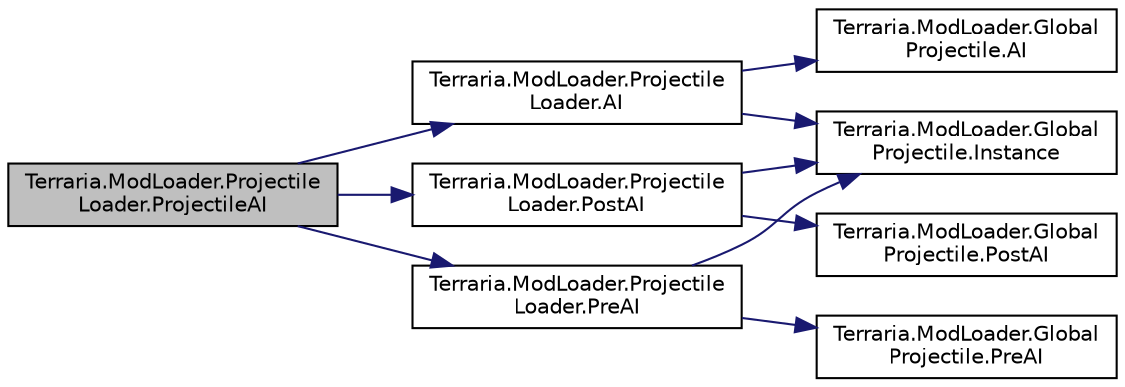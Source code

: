 digraph "Terraria.ModLoader.ProjectileLoader.ProjectileAI"
{
 // LATEX_PDF_SIZE
  edge [fontname="Helvetica",fontsize="10",labelfontname="Helvetica",labelfontsize="10"];
  node [fontname="Helvetica",fontsize="10",shape=record];
  rankdir="LR";
  Node1 [label="Terraria.ModLoader.Projectile\lLoader.ProjectileAI",height=0.2,width=0.4,color="black", fillcolor="grey75", style="filled", fontcolor="black",tooltip=" "];
  Node1 -> Node2 [color="midnightblue",fontsize="10",style="solid",fontname="Helvetica"];
  Node2 [label="Terraria.ModLoader.Projectile\lLoader.AI",height=0.2,width=0.4,color="black", fillcolor="white", style="filled",URL="$class_terraria_1_1_mod_loader_1_1_projectile_loader.html#ad4e858014355aa9a94eed9ae33dd85d0",tooltip=" "];
  Node2 -> Node3 [color="midnightblue",fontsize="10",style="solid",fontname="Helvetica"];
  Node3 [label="Terraria.ModLoader.Global\lProjectile.AI",height=0.2,width=0.4,color="black", fillcolor="white", style="filled",URL="$class_terraria_1_1_mod_loader_1_1_global_projectile.html#ae96021f7850b194dd387a064860a5eb2",tooltip="Allows you to determine how any projectile behaves. This will only be called if PreAI returns true."];
  Node2 -> Node4 [color="midnightblue",fontsize="10",style="solid",fontname="Helvetica"];
  Node4 [label="Terraria.ModLoader.Global\lProjectile.Instance",height=0.2,width=0.4,color="black", fillcolor="white", style="filled",URL="$class_terraria_1_1_mod_loader_1_1_global_projectile.html#ac385423894e4a48e74b7a185095d4212",tooltip=" "];
  Node1 -> Node5 [color="midnightblue",fontsize="10",style="solid",fontname="Helvetica"];
  Node5 [label="Terraria.ModLoader.Projectile\lLoader.PostAI",height=0.2,width=0.4,color="black", fillcolor="white", style="filled",URL="$class_terraria_1_1_mod_loader_1_1_projectile_loader.html#a6079ba0bbe7de1bb624c757b955bfe51",tooltip=" "];
  Node5 -> Node4 [color="midnightblue",fontsize="10",style="solid",fontname="Helvetica"];
  Node5 -> Node6 [color="midnightblue",fontsize="10",style="solid",fontname="Helvetica"];
  Node6 [label="Terraria.ModLoader.Global\lProjectile.PostAI",height=0.2,width=0.4,color="black", fillcolor="white", style="filled",URL="$class_terraria_1_1_mod_loader_1_1_global_projectile.html#a610a8a7456d42c49b38bb89f0b7523a5",tooltip="Allows you to determine how any projectile behaves. This will be called regardless of what PreAI retu..."];
  Node1 -> Node7 [color="midnightblue",fontsize="10",style="solid",fontname="Helvetica"];
  Node7 [label="Terraria.ModLoader.Projectile\lLoader.PreAI",height=0.2,width=0.4,color="black", fillcolor="white", style="filled",URL="$class_terraria_1_1_mod_loader_1_1_projectile_loader.html#a9d637a29c36a2bf7a4652fb6a0ddbfd1",tooltip=" "];
  Node7 -> Node4 [color="midnightblue",fontsize="10",style="solid",fontname="Helvetica"];
  Node7 -> Node8 [color="midnightblue",fontsize="10",style="solid",fontname="Helvetica"];
  Node8 [label="Terraria.ModLoader.Global\lProjectile.PreAI",height=0.2,width=0.4,color="black", fillcolor="white", style="filled",URL="$class_terraria_1_1_mod_loader_1_1_global_projectile.html#a2d36a798579d23fc47f763bc506a7a4c",tooltip="Allows you to determine how any projectile behaves. Return false to stop the vanilla AI and the AI ho..."];
}
